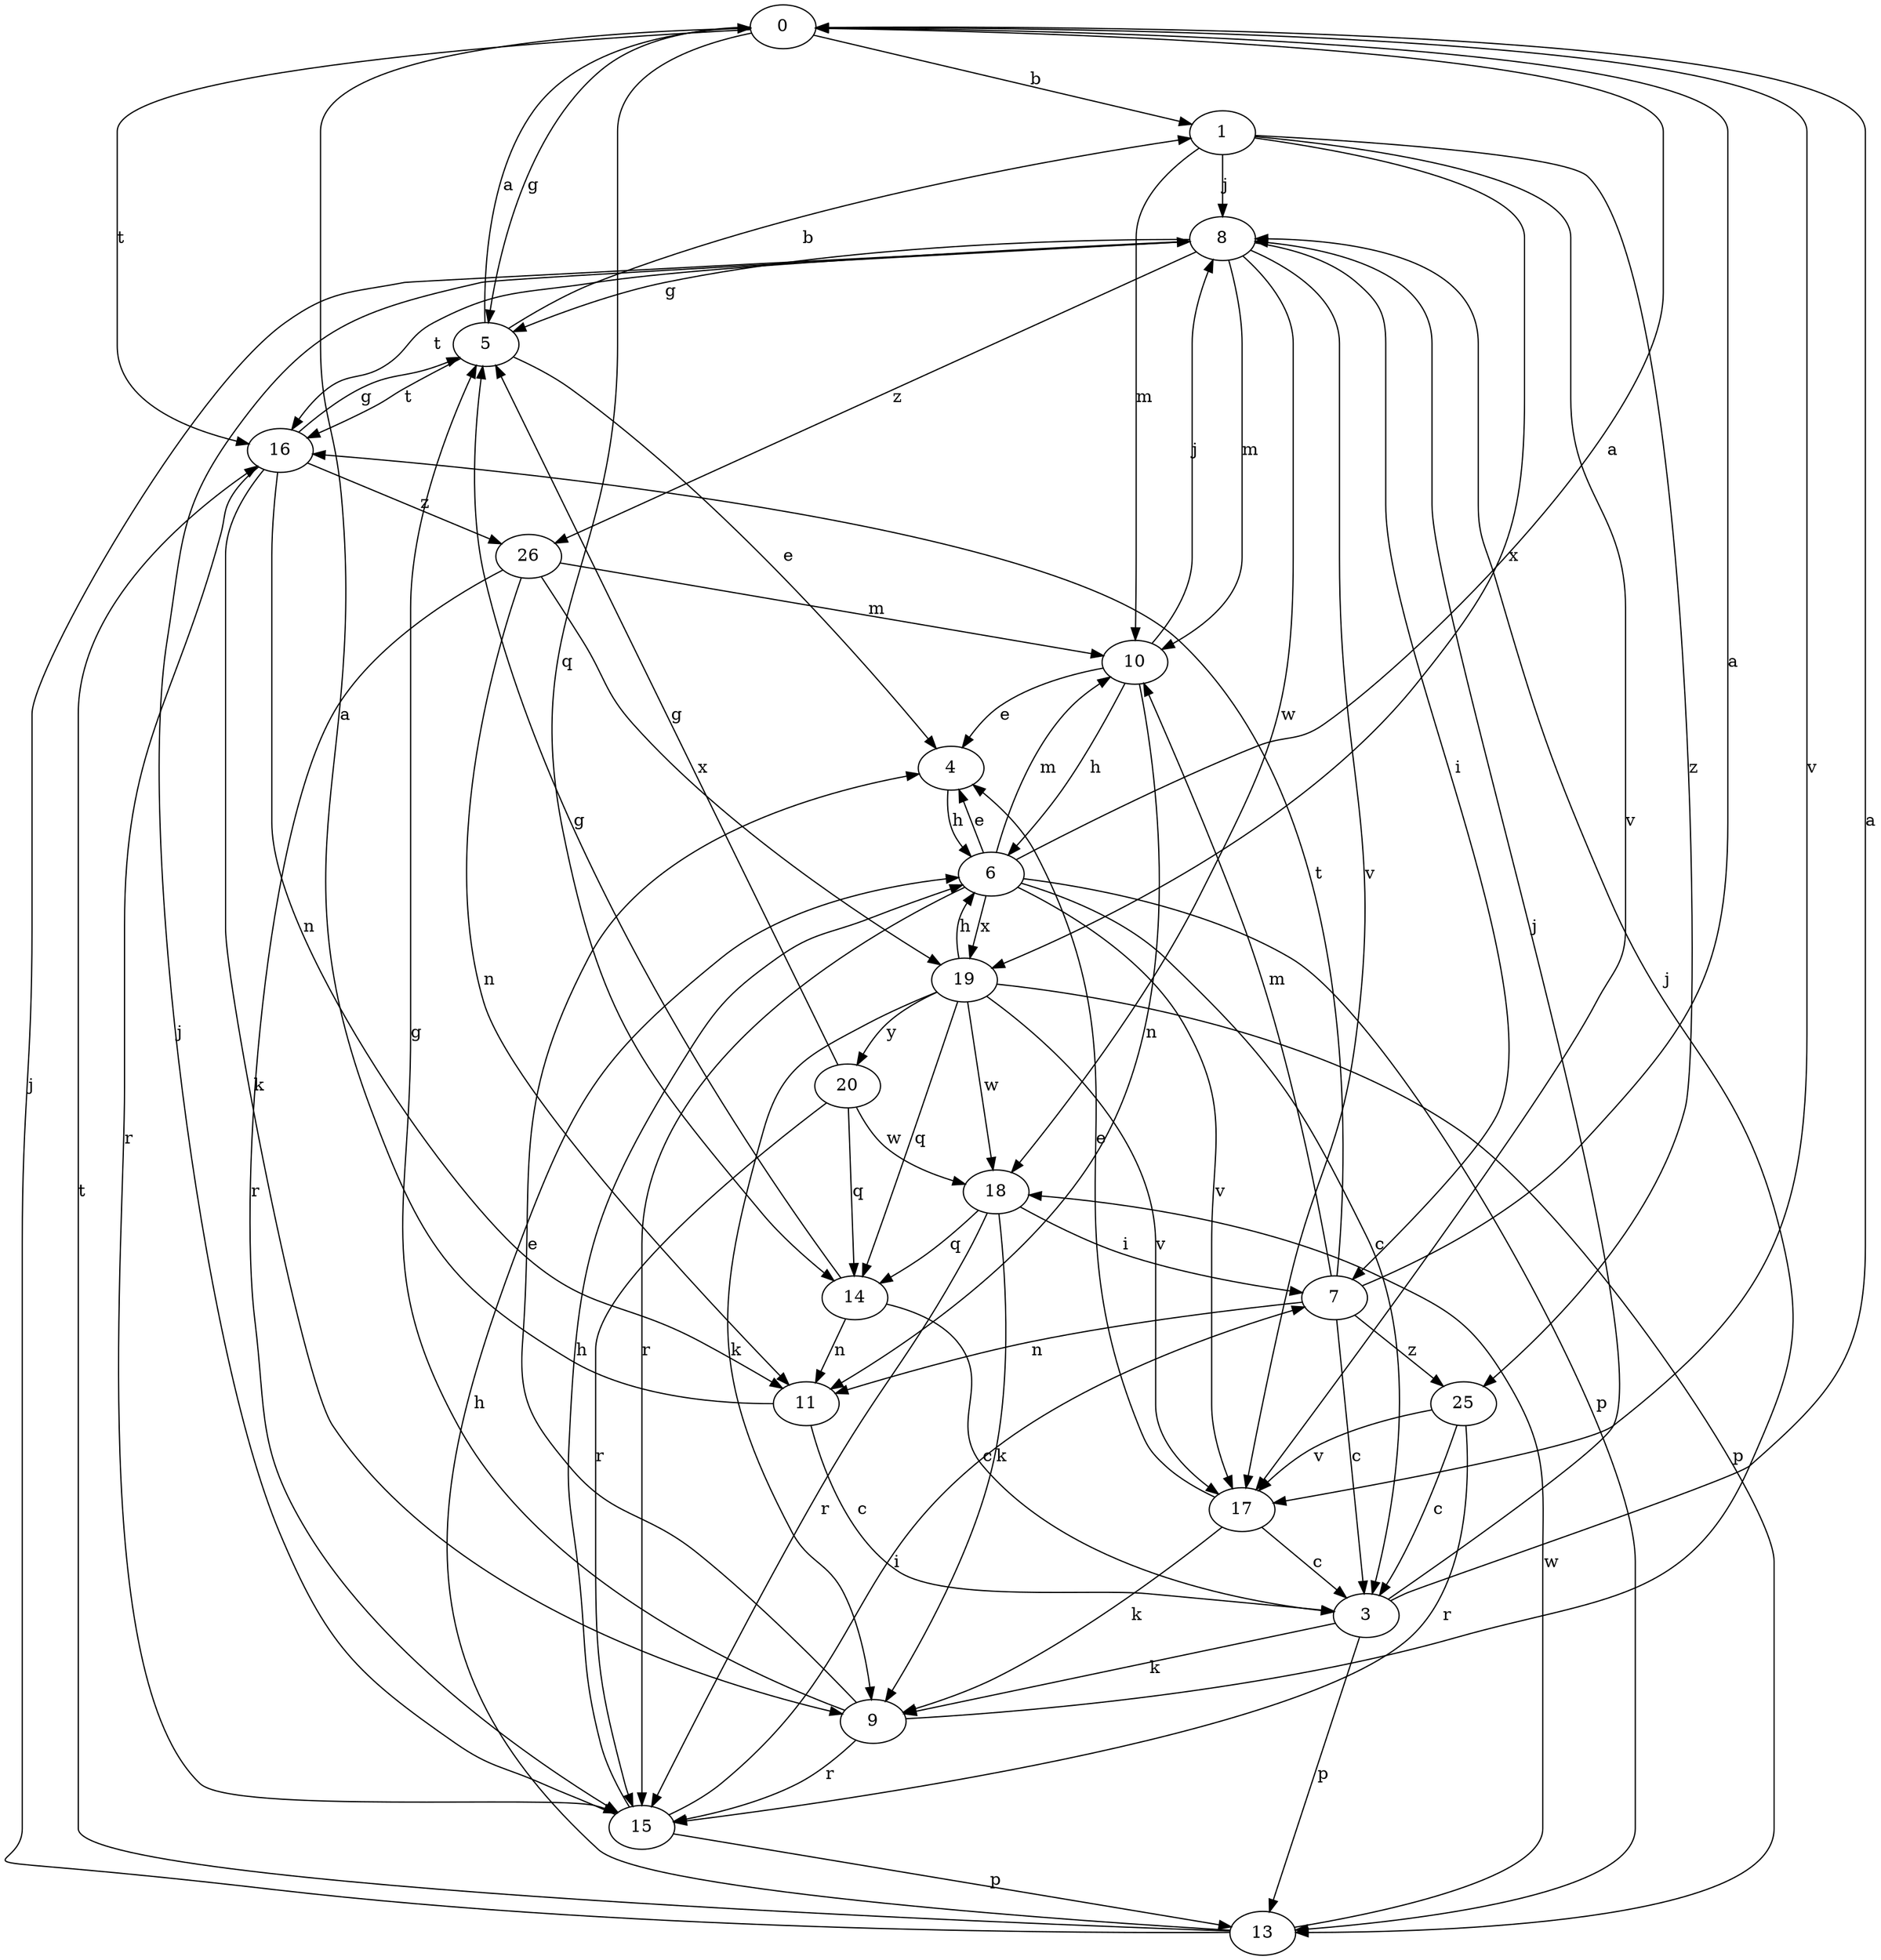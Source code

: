 strict digraph  {
0;
1;
3;
4;
5;
6;
7;
8;
9;
10;
11;
13;
14;
15;
16;
17;
18;
19;
20;
25;
26;
0 -> 1  [label=b];
0 -> 5  [label=g];
0 -> 14  [label=q];
0 -> 16  [label=t];
0 -> 17  [label=v];
1 -> 8  [label=j];
1 -> 10  [label=m];
1 -> 17  [label=v];
1 -> 19  [label=x];
1 -> 25  [label=z];
3 -> 0  [label=a];
3 -> 8  [label=j];
3 -> 9  [label=k];
3 -> 13  [label=p];
4 -> 6  [label=h];
5 -> 0  [label=a];
5 -> 1  [label=b];
5 -> 4  [label=e];
5 -> 16  [label=t];
6 -> 0  [label=a];
6 -> 3  [label=c];
6 -> 4  [label=e];
6 -> 10  [label=m];
6 -> 13  [label=p];
6 -> 15  [label=r];
6 -> 17  [label=v];
6 -> 19  [label=x];
7 -> 0  [label=a];
7 -> 3  [label=c];
7 -> 10  [label=m];
7 -> 11  [label=n];
7 -> 16  [label=t];
7 -> 25  [label=z];
8 -> 5  [label=g];
8 -> 7  [label=i];
8 -> 10  [label=m];
8 -> 16  [label=t];
8 -> 17  [label=v];
8 -> 18  [label=w];
8 -> 26  [label=z];
9 -> 4  [label=e];
9 -> 5  [label=g];
9 -> 8  [label=j];
9 -> 15  [label=r];
10 -> 4  [label=e];
10 -> 6  [label=h];
10 -> 8  [label=j];
10 -> 11  [label=n];
11 -> 0  [label=a];
11 -> 3  [label=c];
13 -> 6  [label=h];
13 -> 8  [label=j];
13 -> 16  [label=t];
13 -> 18  [label=w];
14 -> 3  [label=c];
14 -> 5  [label=g];
14 -> 11  [label=n];
15 -> 6  [label=h];
15 -> 7  [label=i];
15 -> 8  [label=j];
15 -> 13  [label=p];
16 -> 5  [label=g];
16 -> 9  [label=k];
16 -> 11  [label=n];
16 -> 15  [label=r];
16 -> 26  [label=z];
17 -> 3  [label=c];
17 -> 4  [label=e];
17 -> 9  [label=k];
18 -> 7  [label=i];
18 -> 9  [label=k];
18 -> 14  [label=q];
18 -> 15  [label=r];
19 -> 6  [label=h];
19 -> 9  [label=k];
19 -> 13  [label=p];
19 -> 14  [label=q];
19 -> 17  [label=v];
19 -> 18  [label=w];
19 -> 20  [label=y];
20 -> 5  [label=g];
20 -> 14  [label=q];
20 -> 15  [label=r];
20 -> 18  [label=w];
25 -> 3  [label=c];
25 -> 15  [label=r];
25 -> 17  [label=v];
26 -> 10  [label=m];
26 -> 11  [label=n];
26 -> 15  [label=r];
26 -> 19  [label=x];
}
